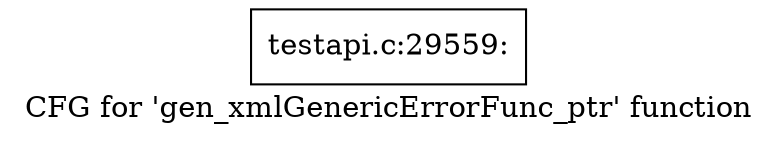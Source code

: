 digraph "CFG for 'gen_xmlGenericErrorFunc_ptr' function" {
	label="CFG for 'gen_xmlGenericErrorFunc_ptr' function";

	Node0x50a86b0 [shape=record,label="{testapi.c:29559:}"];
}

